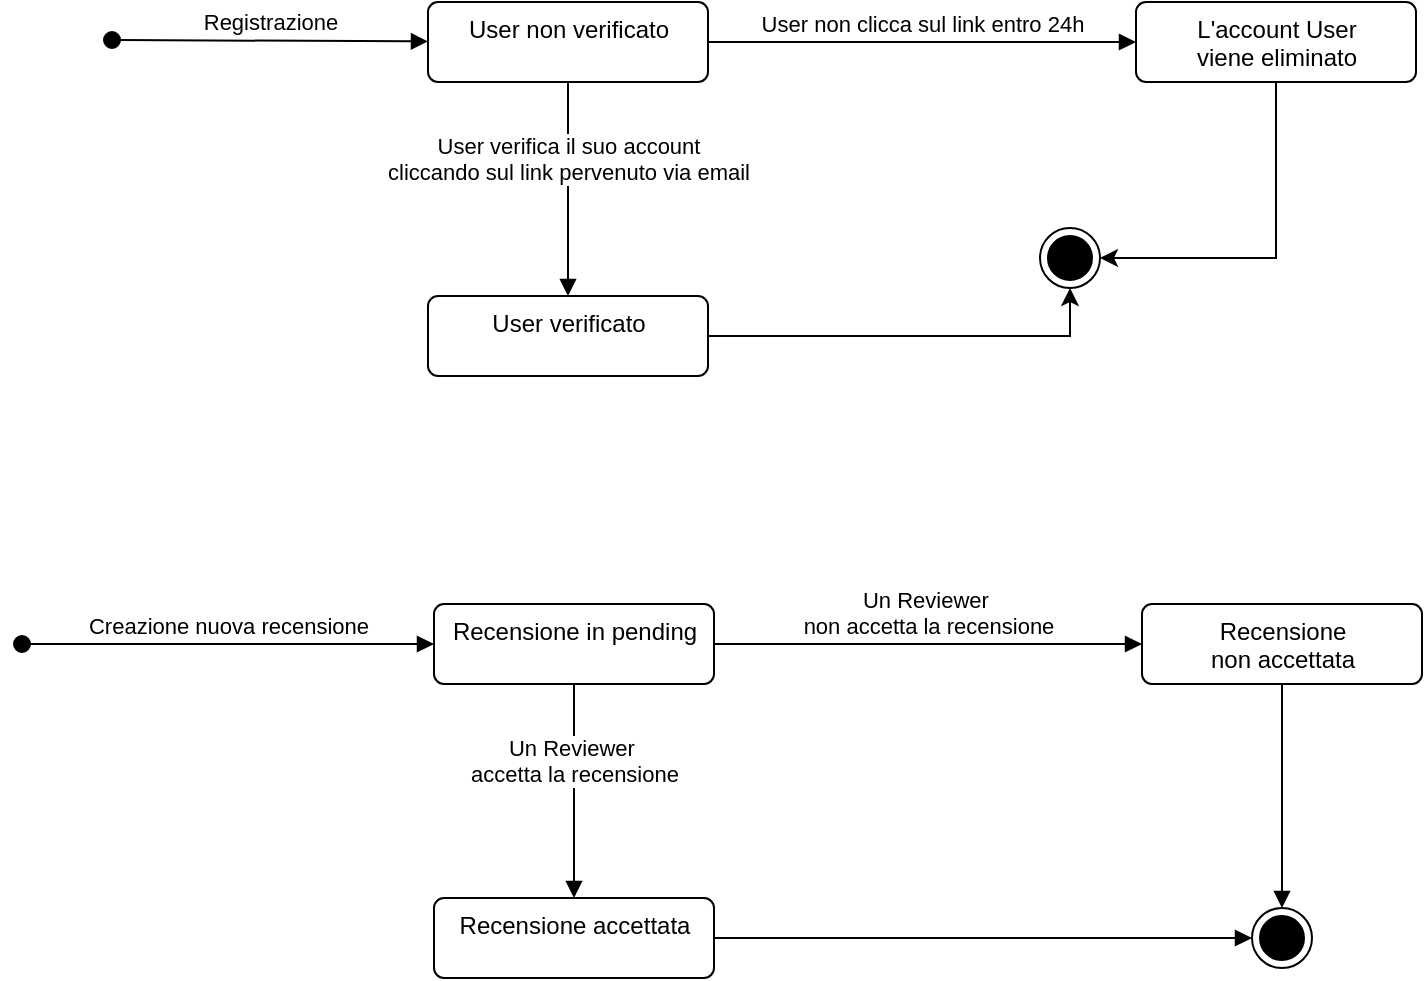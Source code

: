 <mxfile version="13.9.9" type="device"><diagram id="dQZdADn0FvpVYyPZ7qnr" name="Page-1"><mxGraphModel dx="1252" dy="494" grid="0" gridSize="10" guides="1" tooltips="1" connect="1" arrows="1" fold="1" page="0" pageScale="1" pageWidth="827" pageHeight="1169" math="0" shadow="0"><root><mxCell id="0"/><mxCell id="1" parent="0"/><mxCell id="jmtg8EXLMr4N2F-ADB7k-2" value="Registrazione" style="html=1;verticalAlign=bottom;startArrow=oval;startFill=1;endArrow=block;startSize=8;" parent="1" target="jmtg8EXLMr4N2F-ADB7k-3" edge="1"><mxGeometry width="60" relative="1" as="geometry"><mxPoint x="-74" y="329" as="sourcePoint"/><mxPoint x="-14" y="329" as="targetPoint"/></mxGeometry></mxCell><mxCell id="jmtg8EXLMr4N2F-ADB7k-3" value="User non verificato" style="html=1;align=center;verticalAlign=top;rounded=1;absoluteArcSize=1;arcSize=10;dashed=0;" parent="1" vertex="1"><mxGeometry x="84" y="310" width="140" height="40" as="geometry"/></mxCell><mxCell id="jmtg8EXLMr4N2F-ADB7k-4" value="User verifica il suo account&lt;br&gt;cliccando sul link pervenuto via email" style="html=1;verticalAlign=bottom;endArrow=block;entryX=0.5;entryY=0;entryDx=0;entryDy=0;" parent="1" source="jmtg8EXLMr4N2F-ADB7k-3" target="jmtg8EXLMr4N2F-ADB7k-5" edge="1"><mxGeometry width="80" relative="1" as="geometry"><mxPoint x="160" y="284" as="sourcePoint"/><mxPoint x="154" y="442" as="targetPoint"/></mxGeometry></mxCell><mxCell id="jmtg8EXLMr4N2F-ADB7k-9" style="edgeStyle=orthogonalEdgeStyle;rounded=0;orthogonalLoop=1;jettySize=auto;html=1;entryX=0.5;entryY=1;entryDx=0;entryDy=0;" parent="1" source="jmtg8EXLMr4N2F-ADB7k-5" target="jmtg8EXLMr4N2F-ADB7k-8" edge="1"><mxGeometry relative="1" as="geometry"/></mxCell><mxCell id="jmtg8EXLMr4N2F-ADB7k-5" value="User verificato" style="html=1;align=center;verticalAlign=top;rounded=1;absoluteArcSize=1;arcSize=10;dashed=0;" parent="1" vertex="1"><mxGeometry x="84" y="457" width="140" height="40" as="geometry"/></mxCell><mxCell id="jmtg8EXLMr4N2F-ADB7k-6" value="User non clicca sul link entro 24h" style="html=1;verticalAlign=bottom;endArrow=block;" parent="1" source="jmtg8EXLMr4N2F-ADB7k-3" target="jmtg8EXLMr4N2F-ADB7k-7" edge="1"><mxGeometry width="80" relative="1" as="geometry"><mxPoint x="164" y="360" as="sourcePoint"/><mxPoint x="422" y="330" as="targetPoint"/></mxGeometry></mxCell><mxCell id="jmtg8EXLMr4N2F-ADB7k-10" style="edgeStyle=orthogonalEdgeStyle;rounded=0;orthogonalLoop=1;jettySize=auto;html=1;" parent="1" source="jmtg8EXLMr4N2F-ADB7k-7" target="jmtg8EXLMr4N2F-ADB7k-8" edge="1"><mxGeometry relative="1" as="geometry"><Array as="points"><mxPoint x="508" y="438"/></Array></mxGeometry></mxCell><mxCell id="jmtg8EXLMr4N2F-ADB7k-7" value="L'account User &lt;br&gt;viene eliminato" style="html=1;align=center;verticalAlign=top;rounded=1;absoluteArcSize=1;arcSize=10;dashed=0;" parent="1" vertex="1"><mxGeometry x="438" y="310" width="140" height="40" as="geometry"/></mxCell><mxCell id="jmtg8EXLMr4N2F-ADB7k-8" value="" style="ellipse;html=1;shape=endState;fillColor=#000000;strokeColor=#000000;" parent="1" vertex="1"><mxGeometry x="390" y="423" width="30" height="30" as="geometry"/></mxCell><mxCell id="jmtg8EXLMr4N2F-ADB7k-11" value="Creazione nuova recensione" style="html=1;verticalAlign=bottom;startArrow=oval;startFill=1;endArrow=block;startSize=8;" parent="1" target="jmtg8EXLMr4N2F-ADB7k-12" edge="1"><mxGeometry width="60" relative="1" as="geometry"><mxPoint x="-119" y="631" as="sourcePoint"/><mxPoint x="-11" y="630" as="targetPoint"/></mxGeometry></mxCell><mxCell id="jmtg8EXLMr4N2F-ADB7k-12" value="Recensione in pending" style="html=1;align=center;verticalAlign=top;rounded=1;absoluteArcSize=1;arcSize=10;dashed=0;" parent="1" vertex="1"><mxGeometry x="87" y="611" width="140" height="40" as="geometry"/></mxCell><mxCell id="jmtg8EXLMr4N2F-ADB7k-13" value="Un Reviewer&amp;nbsp;&lt;br&gt;accetta la recensione" style="html=1;verticalAlign=bottom;endArrow=block;entryX=0.5;entryY=0;entryDx=0;entryDy=0;" parent="1" source="jmtg8EXLMr4N2F-ADB7k-12" target="jmtg8EXLMr4N2F-ADB7k-15" edge="1"><mxGeometry width="80" relative="1" as="geometry"><mxPoint x="163" y="585" as="sourcePoint"/><mxPoint x="157" y="743" as="targetPoint"/></mxGeometry></mxCell><mxCell id="jmtg8EXLMr4N2F-ADB7k-15" value="Recensione accettata" style="html=1;align=center;verticalAlign=top;rounded=1;absoluteArcSize=1;arcSize=10;dashed=0;" parent="1" vertex="1"><mxGeometry x="87" y="758" width="140" height="40" as="geometry"/></mxCell><mxCell id="jmtg8EXLMr4N2F-ADB7k-18" value="Recensione &lt;br&gt;non accettata" style="html=1;align=center;verticalAlign=top;rounded=1;absoluteArcSize=1;arcSize=10;dashed=0;" parent="1" vertex="1"><mxGeometry x="441" y="611" width="140" height="40" as="geometry"/></mxCell><mxCell id="jmtg8EXLMr4N2F-ADB7k-19" value="" style="ellipse;html=1;shape=endState;fillColor=#000000;strokeColor=#000000;" parent="1" vertex="1"><mxGeometry x="496" y="763" width="30" height="30" as="geometry"/></mxCell><mxCell id="jmtg8EXLMr4N2F-ADB7k-20" value="Un Reviewer&amp;nbsp;&lt;br&gt;non accetta la recensione" style="html=1;verticalAlign=bottom;endArrow=block;" parent="1" source="jmtg8EXLMr4N2F-ADB7k-12" target="jmtg8EXLMr4N2F-ADB7k-18" edge="1"><mxGeometry width="80" relative="1" as="geometry"><mxPoint x="167" y="661" as="sourcePoint"/><mxPoint x="167" y="768" as="targetPoint"/></mxGeometry></mxCell><mxCell id="jmtg8EXLMr4N2F-ADB7k-21" value="" style="html=1;verticalAlign=bottom;endArrow=block;" parent="1" source="jmtg8EXLMr4N2F-ADB7k-15" target="jmtg8EXLMr4N2F-ADB7k-19" edge="1"><mxGeometry width="80" relative="1" as="geometry"><mxPoint x="237" y="641" as="sourcePoint"/><mxPoint x="451" y="641" as="targetPoint"/></mxGeometry></mxCell><mxCell id="jmtg8EXLMr4N2F-ADB7k-22" value="" style="html=1;verticalAlign=bottom;endArrow=block;" parent="1" source="jmtg8EXLMr4N2F-ADB7k-18" target="jmtg8EXLMr4N2F-ADB7k-19" edge="1"><mxGeometry x="-0.036" width="80" relative="1" as="geometry"><mxPoint x="337" y="703" as="sourcePoint"/><mxPoint x="551" y="703" as="targetPoint"/><mxPoint as="offset"/></mxGeometry></mxCell></root></mxGraphModel></diagram></mxfile>